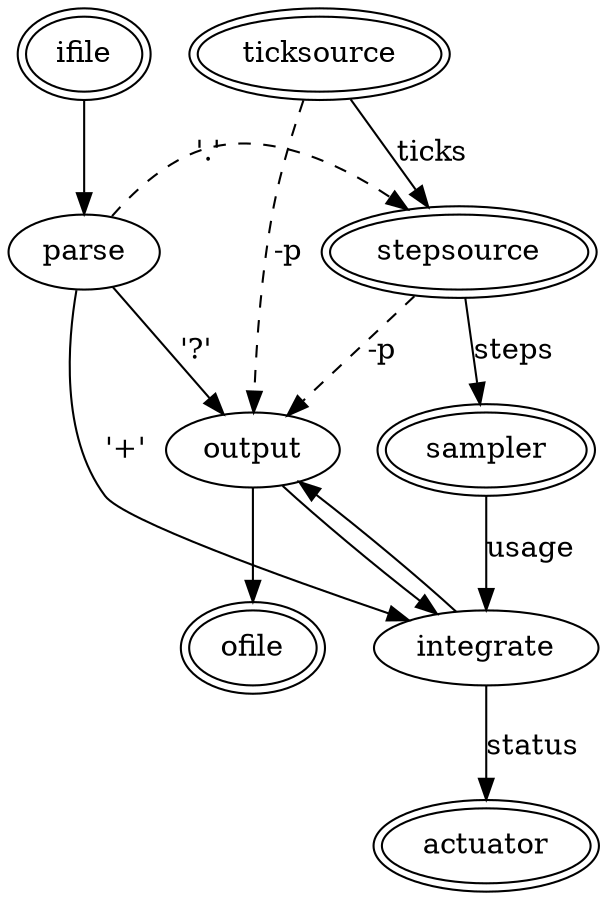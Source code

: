 digraph G {

        integrate
        parse
        output

        node [peripheries=2]
        ticksource
        stepsource
        sampler
        actuator

        ifile [shape=ellipse]
        ofile [shape=ellipse]

        ifile -> parse

        ticksource -> stepsource [label=ticks]
        parse -> stepsource [style=dashed,constraint=false,label="'.'"]
        stepsource -> sampler [label=steps]
        sampler -> integrate [label=usage]
        integrate -> actuator [label=status]
           
           ticksource -> output [style=dashed,label="-p"]
           stepsource -> output [style=dashed,label="-p"]

        parse -> output [label="'?'"]
        parse -> integrate [label="'+'",constraint=false]
        output -> integrate [constraint=false]
        integrate -> output [constraint=false]
        output -> ofile

}